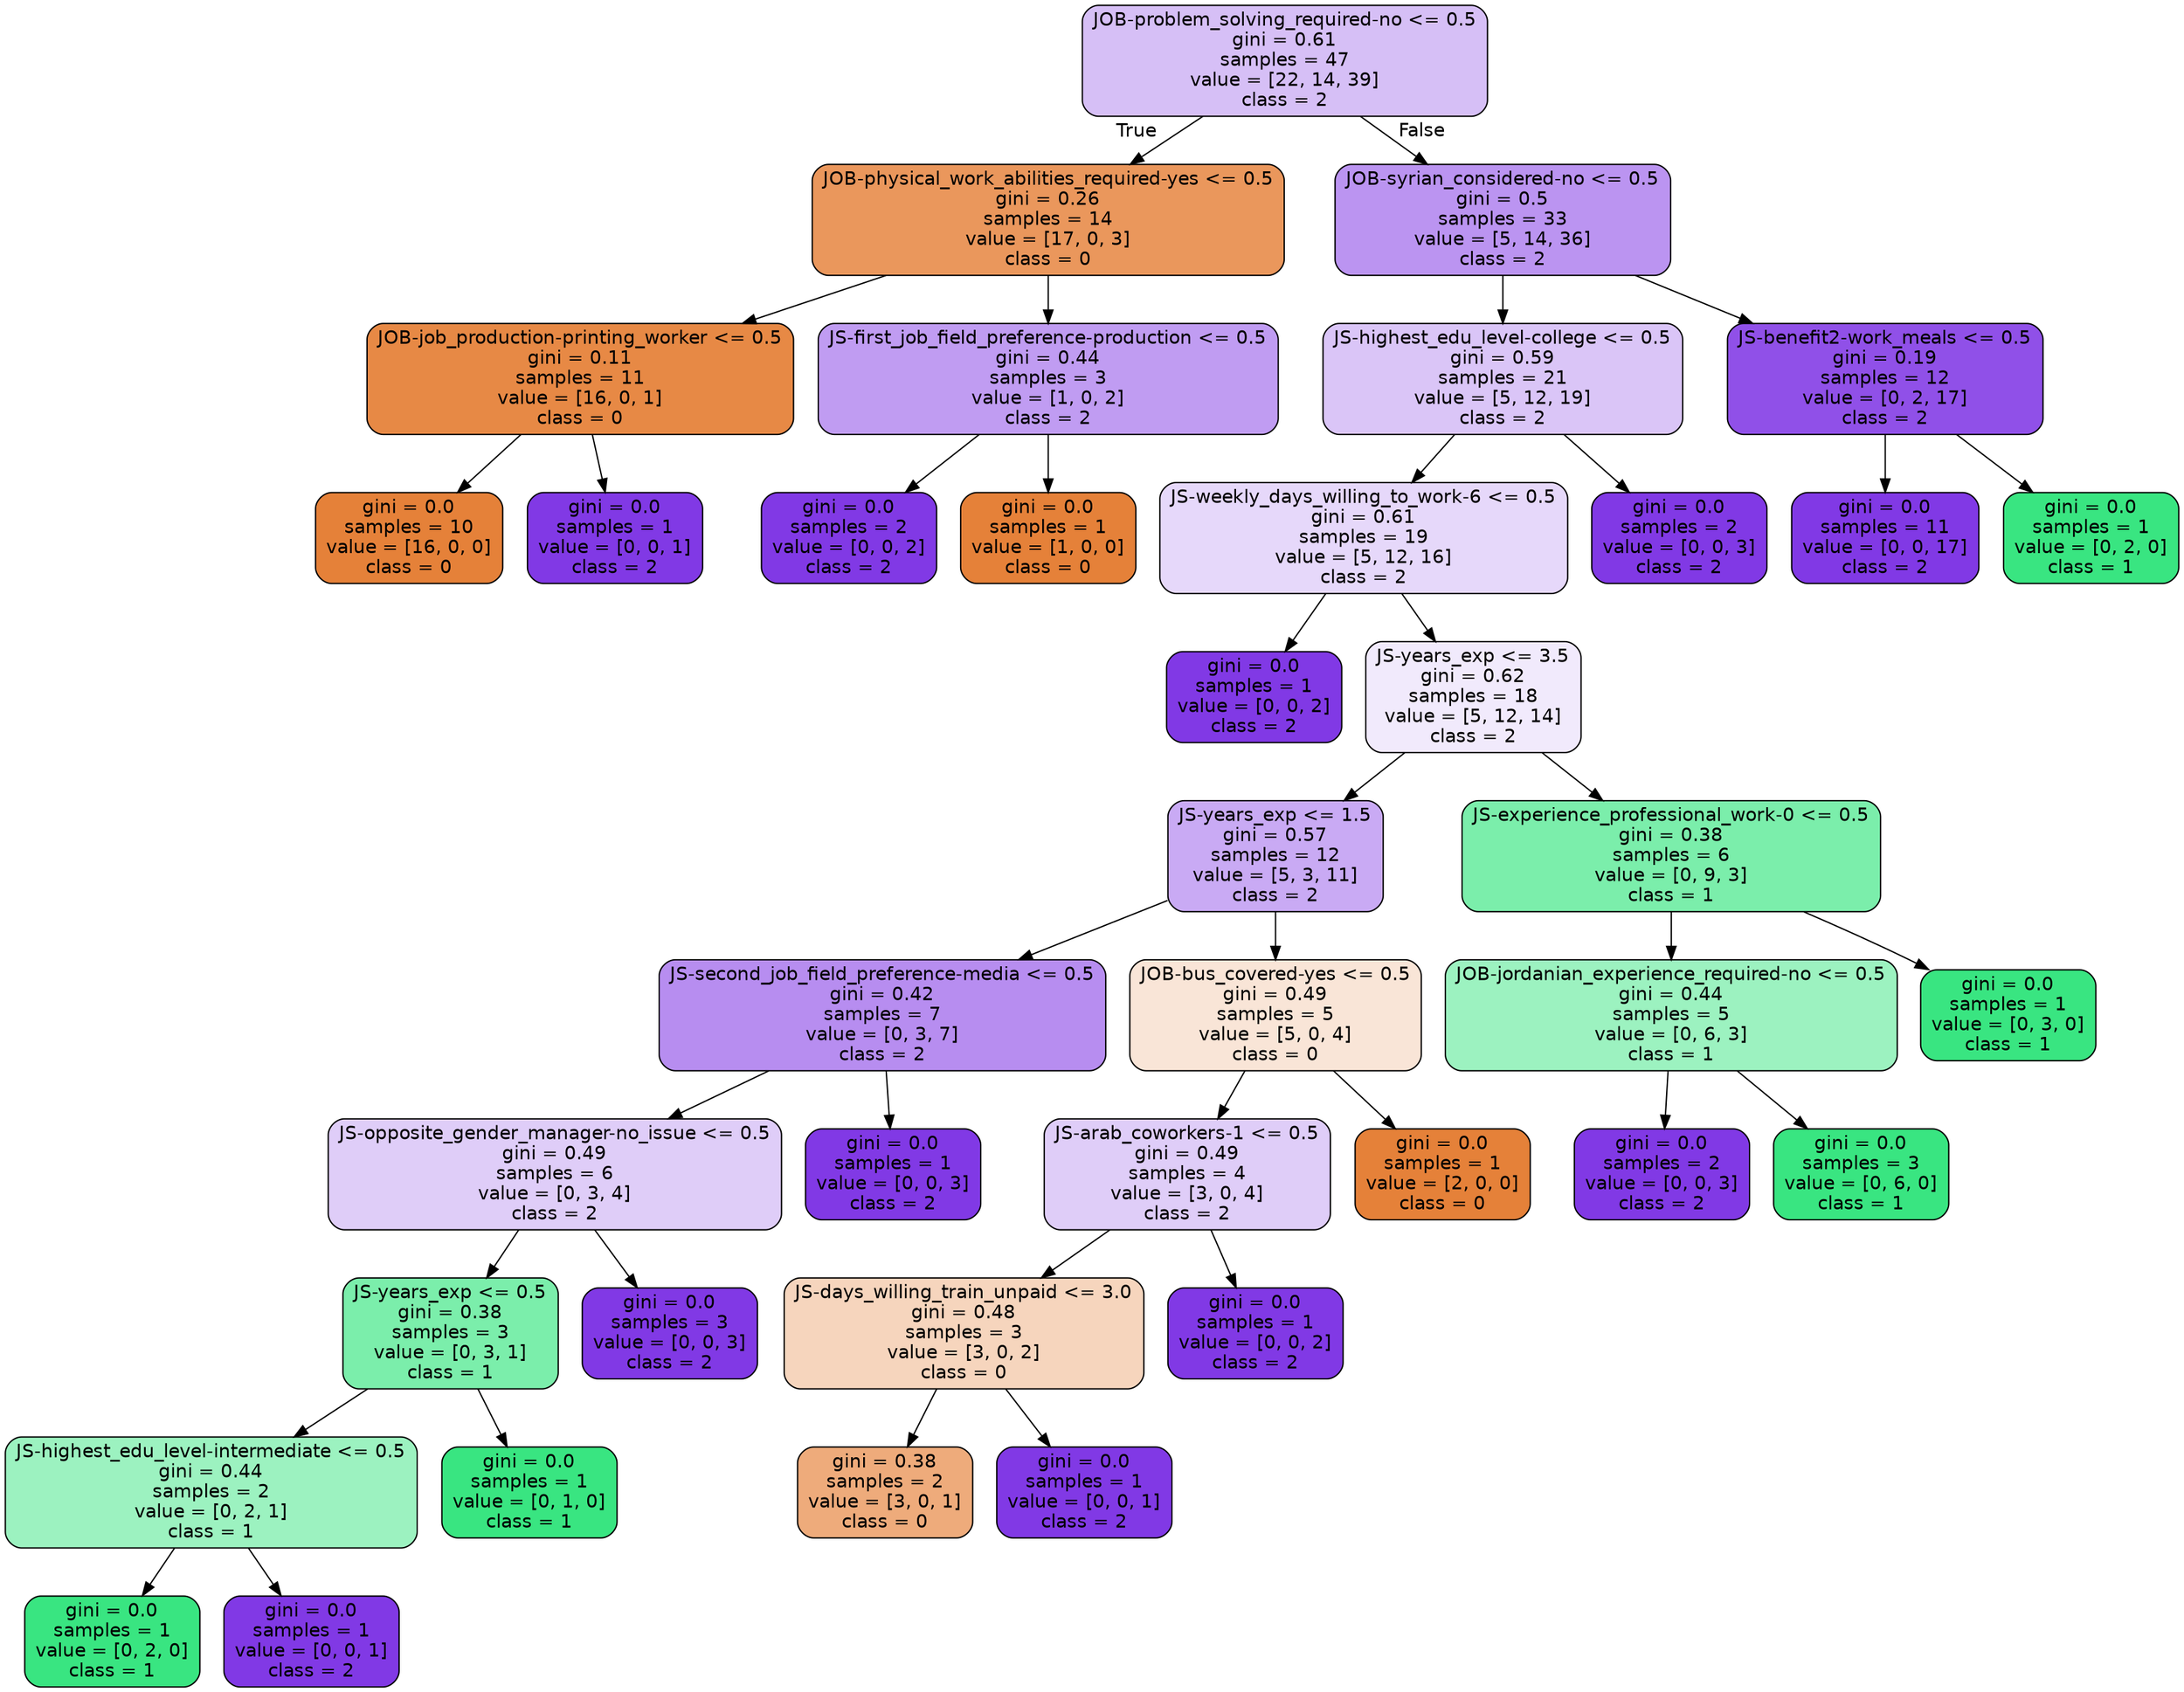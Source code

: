 digraph Tree {
node [shape=box, style="filled, rounded", color="black", fontname=helvetica] ;
edge [fontname=helvetica] ;
0 [label="JOB-problem_solving_required-no <= 0.5\ngini = 0.61\nsamples = 47\nvalue = [22, 14, 39]\nclass = 2", fillcolor="#8139e552"] ;
1 [label="JOB-physical_work_abilities_required-yes <= 0.5\ngini = 0.26\nsamples = 14\nvalue = [17, 0, 3]\nclass = 0", fillcolor="#e58139d2"] ;
0 -> 1 [labeldistance=2.5, labelangle=45, headlabel="True"] ;
2 [label="JOB-job_production-printing_worker <= 0.5\ngini = 0.11\nsamples = 11\nvalue = [16, 0, 1]\nclass = 0", fillcolor="#e58139ef"] ;
1 -> 2 ;
3 [label="gini = 0.0\nsamples = 10\nvalue = [16, 0, 0]\nclass = 0", fillcolor="#e58139ff"] ;
2 -> 3 ;
4 [label="gini = 0.0\nsamples = 1\nvalue = [0, 0, 1]\nclass = 2", fillcolor="#8139e5ff"] ;
2 -> 4 ;
5 [label="JS-first_job_field_preference-production <= 0.5\ngini = 0.44\nsamples = 3\nvalue = [1, 0, 2]\nclass = 2", fillcolor="#8139e57f"] ;
1 -> 5 ;
6 [label="gini = 0.0\nsamples = 2\nvalue = [0, 0, 2]\nclass = 2", fillcolor="#8139e5ff"] ;
5 -> 6 ;
7 [label="gini = 0.0\nsamples = 1\nvalue = [1, 0, 0]\nclass = 0", fillcolor="#e58139ff"] ;
5 -> 7 ;
8 [label="JOB-syrian_considered-no <= 0.5\ngini = 0.5\nsamples = 33\nvalue = [5, 14, 36]\nclass = 2", fillcolor="#8139e589"] ;
0 -> 8 [labeldistance=2.5, labelangle=-45, headlabel="False"] ;
9 [label="JS-highest_edu_level-college <= 0.5\ngini = 0.59\nsamples = 21\nvalue = [5, 12, 19]\nclass = 2", fillcolor="#8139e54a"] ;
8 -> 9 ;
10 [label="JS-weekly_days_willing_to_work-6 <= 0.5\ngini = 0.61\nsamples = 19\nvalue = [5, 12, 16]\nclass = 2", fillcolor="#8139e531"] ;
9 -> 10 ;
11 [label="gini = 0.0\nsamples = 1\nvalue = [0, 0, 2]\nclass = 2", fillcolor="#8139e5ff"] ;
10 -> 11 ;
12 [label="JS-years_exp <= 3.5\ngini = 0.62\nsamples = 18\nvalue = [5, 12, 14]\nclass = 2", fillcolor="#8139e51b"] ;
10 -> 12 ;
13 [label="JS-years_exp <= 1.5\ngini = 0.57\nsamples = 12\nvalue = [5, 3, 11]\nclass = 2", fillcolor="#8139e56d"] ;
12 -> 13 ;
14 [label="JS-second_job_field_preference-media <= 0.5\ngini = 0.42\nsamples = 7\nvalue = [0, 3, 7]\nclass = 2", fillcolor="#8139e592"] ;
13 -> 14 ;
15 [label="JS-opposite_gender_manager-no_issue <= 0.5\ngini = 0.49\nsamples = 6\nvalue = [0, 3, 4]\nclass = 2", fillcolor="#8139e540"] ;
14 -> 15 ;
16 [label="JS-years_exp <= 0.5\ngini = 0.38\nsamples = 3\nvalue = [0, 3, 1]\nclass = 1", fillcolor="#39e581aa"] ;
15 -> 16 ;
17 [label="JS-highest_edu_level-intermediate <= 0.5\ngini = 0.44\nsamples = 2\nvalue = [0, 2, 1]\nclass = 1", fillcolor="#39e5817f"] ;
16 -> 17 ;
18 [label="gini = 0.0\nsamples = 1\nvalue = [0, 2, 0]\nclass = 1", fillcolor="#39e581ff"] ;
17 -> 18 ;
19 [label="gini = 0.0\nsamples = 1\nvalue = [0, 0, 1]\nclass = 2", fillcolor="#8139e5ff"] ;
17 -> 19 ;
20 [label="gini = 0.0\nsamples = 1\nvalue = [0, 1, 0]\nclass = 1", fillcolor="#39e581ff"] ;
16 -> 20 ;
21 [label="gini = 0.0\nsamples = 3\nvalue = [0, 0, 3]\nclass = 2", fillcolor="#8139e5ff"] ;
15 -> 21 ;
22 [label="gini = 0.0\nsamples = 1\nvalue = [0, 0, 3]\nclass = 2", fillcolor="#8139e5ff"] ;
14 -> 22 ;
23 [label="JOB-bus_covered-yes <= 0.5\ngini = 0.49\nsamples = 5\nvalue = [5, 0, 4]\nclass = 0", fillcolor="#e5813933"] ;
13 -> 23 ;
24 [label="JS-arab_coworkers-1 <= 0.5\ngini = 0.49\nsamples = 4\nvalue = [3, 0, 4]\nclass = 2", fillcolor="#8139e540"] ;
23 -> 24 ;
25 [label="JS-days_willing_train_unpaid <= 3.0\ngini = 0.48\nsamples = 3\nvalue = [3, 0, 2]\nclass = 0", fillcolor="#e5813955"] ;
24 -> 25 ;
26 [label="gini = 0.38\nsamples = 2\nvalue = [3, 0, 1]\nclass = 0", fillcolor="#e58139aa"] ;
25 -> 26 ;
27 [label="gini = 0.0\nsamples = 1\nvalue = [0, 0, 1]\nclass = 2", fillcolor="#8139e5ff"] ;
25 -> 27 ;
28 [label="gini = 0.0\nsamples = 1\nvalue = [0, 0, 2]\nclass = 2", fillcolor="#8139e5ff"] ;
24 -> 28 ;
29 [label="gini = 0.0\nsamples = 1\nvalue = [2, 0, 0]\nclass = 0", fillcolor="#e58139ff"] ;
23 -> 29 ;
30 [label="JS-experience_professional_work-0 <= 0.5\ngini = 0.38\nsamples = 6\nvalue = [0, 9, 3]\nclass = 1", fillcolor="#39e581aa"] ;
12 -> 30 ;
31 [label="JOB-jordanian_experience_required-no <= 0.5\ngini = 0.44\nsamples = 5\nvalue = [0, 6, 3]\nclass = 1", fillcolor="#39e5817f"] ;
30 -> 31 ;
32 [label="gini = 0.0\nsamples = 2\nvalue = [0, 0, 3]\nclass = 2", fillcolor="#8139e5ff"] ;
31 -> 32 ;
33 [label="gini = 0.0\nsamples = 3\nvalue = [0, 6, 0]\nclass = 1", fillcolor="#39e581ff"] ;
31 -> 33 ;
34 [label="gini = 0.0\nsamples = 1\nvalue = [0, 3, 0]\nclass = 1", fillcolor="#39e581ff"] ;
30 -> 34 ;
35 [label="gini = 0.0\nsamples = 2\nvalue = [0, 0, 3]\nclass = 2", fillcolor="#8139e5ff"] ;
9 -> 35 ;
36 [label="JS-benefit2-work_meals <= 0.5\ngini = 0.19\nsamples = 12\nvalue = [0, 2, 17]\nclass = 2", fillcolor="#8139e5e1"] ;
8 -> 36 ;
37 [label="gini = 0.0\nsamples = 11\nvalue = [0, 0, 17]\nclass = 2", fillcolor="#8139e5ff"] ;
36 -> 37 ;
38 [label="gini = 0.0\nsamples = 1\nvalue = [0, 2, 0]\nclass = 1", fillcolor="#39e581ff"] ;
36 -> 38 ;
}